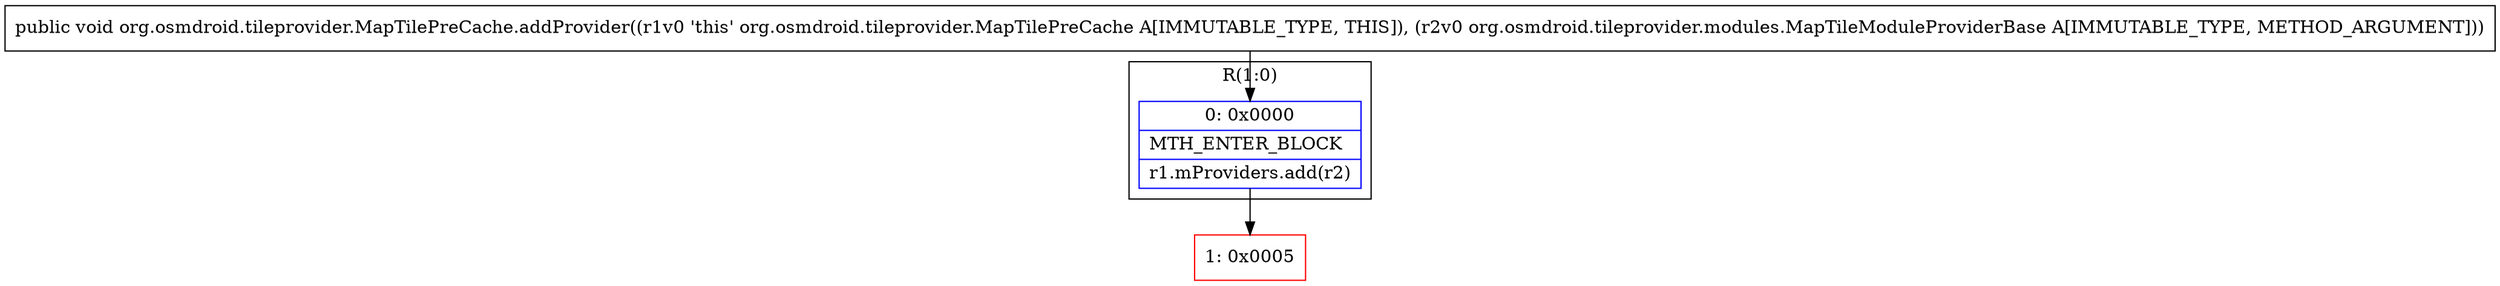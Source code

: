 digraph "CFG fororg.osmdroid.tileprovider.MapTilePreCache.addProvider(Lorg\/osmdroid\/tileprovider\/modules\/MapTileModuleProviderBase;)V" {
subgraph cluster_Region_1413397271 {
label = "R(1:0)";
node [shape=record,color=blue];
Node_0 [shape=record,label="{0\:\ 0x0000|MTH_ENTER_BLOCK\l|r1.mProviders.add(r2)\l}"];
}
Node_1 [shape=record,color=red,label="{1\:\ 0x0005}"];
MethodNode[shape=record,label="{public void org.osmdroid.tileprovider.MapTilePreCache.addProvider((r1v0 'this' org.osmdroid.tileprovider.MapTilePreCache A[IMMUTABLE_TYPE, THIS]), (r2v0 org.osmdroid.tileprovider.modules.MapTileModuleProviderBase A[IMMUTABLE_TYPE, METHOD_ARGUMENT])) }"];
MethodNode -> Node_0;
Node_0 -> Node_1;
}

